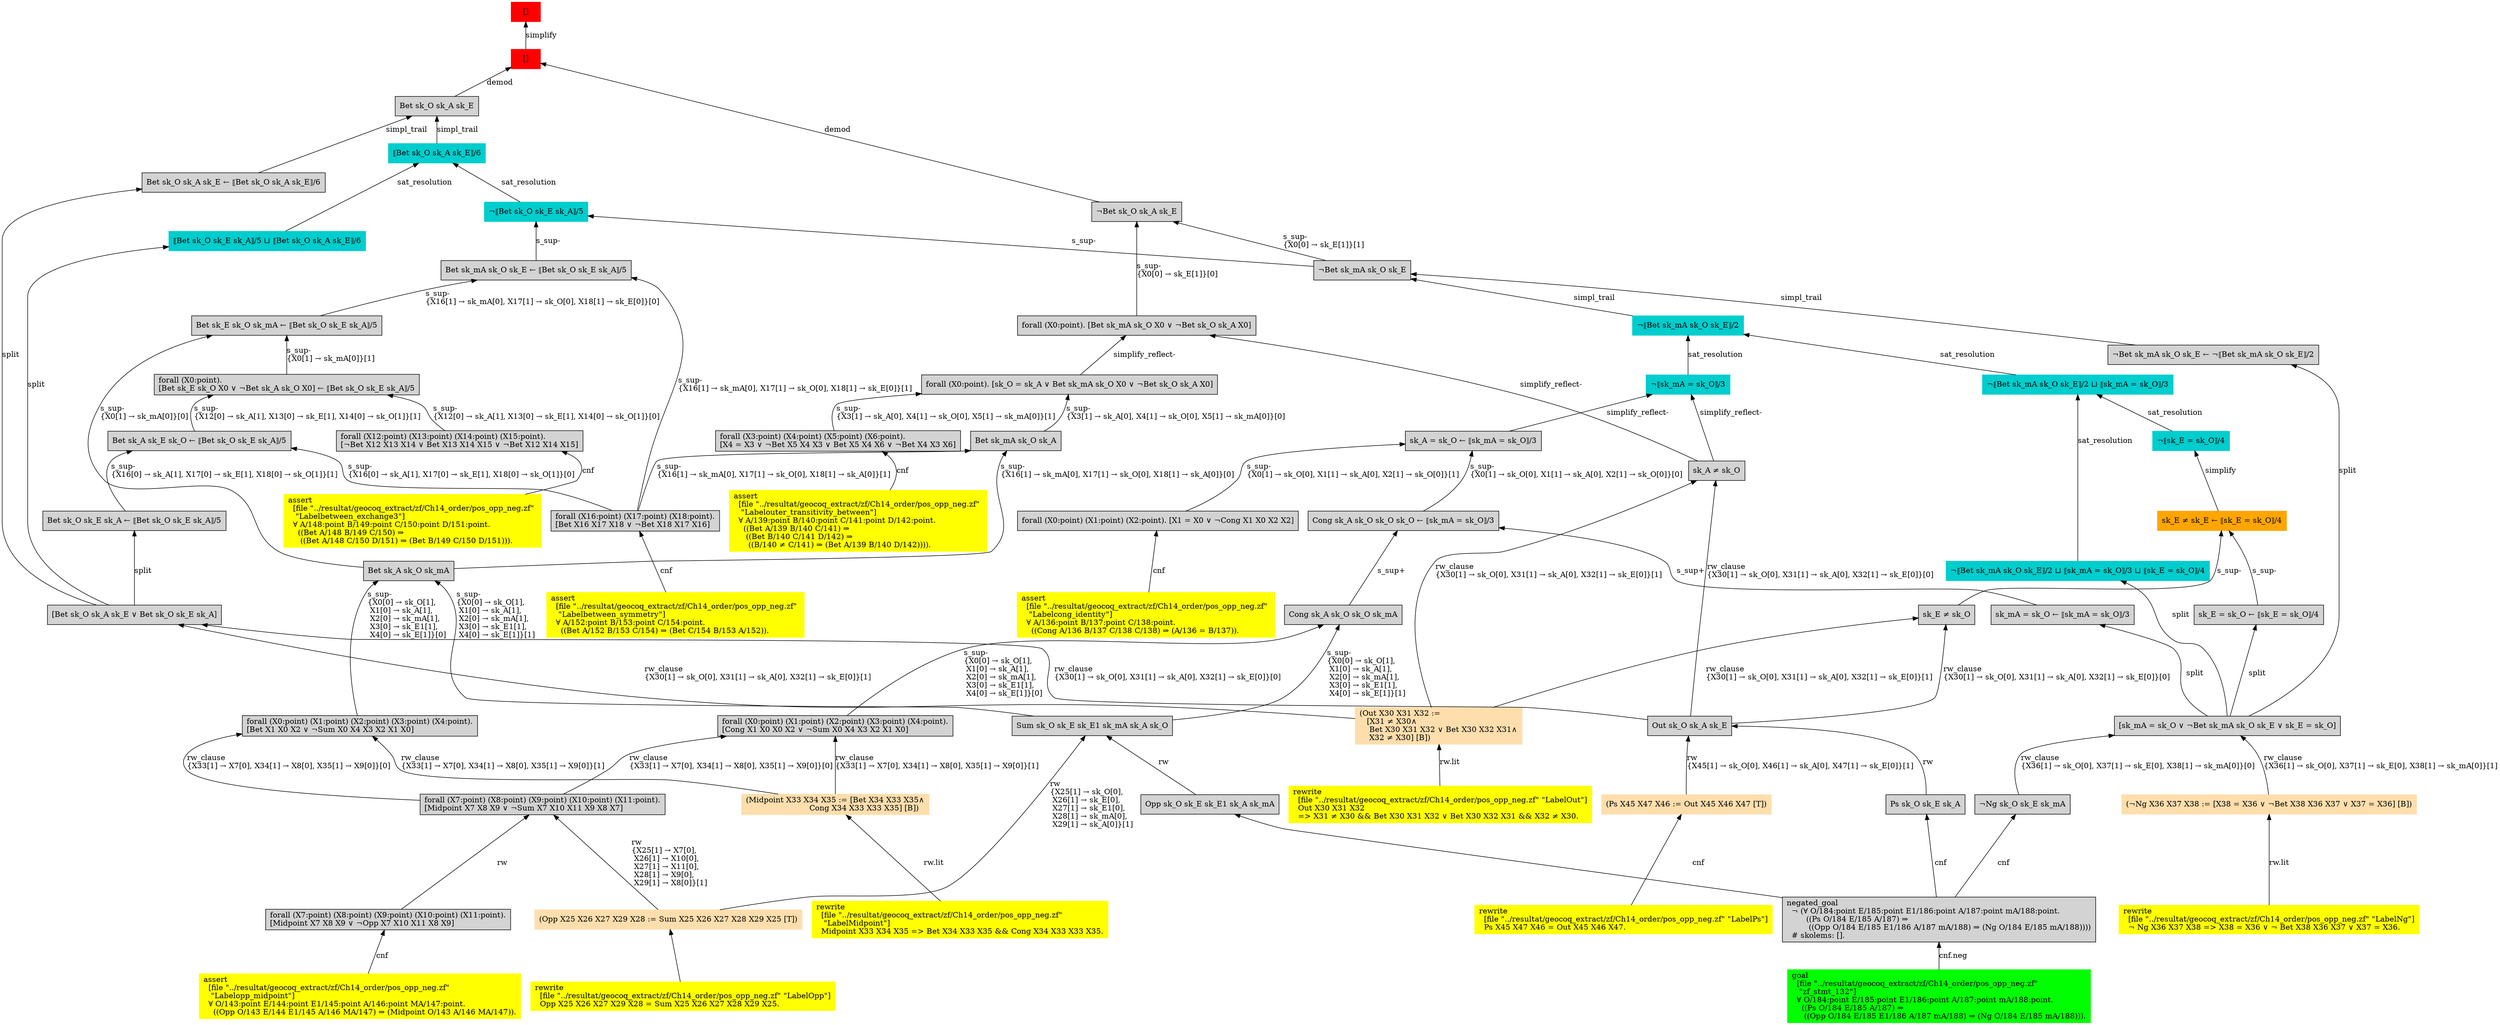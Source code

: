 digraph "unsat_graph" {
  vertex_0 [color=red, label="[]", shape=box, style=filled];
  vertex_0 -> vertex_1 [label="simplify", dir="back"];
  vertex_1 [color=red, label="[]", shape=box, style=filled];
  vertex_1 -> vertex_2 [label="demod", dir="back"];
  vertex_2 [shape=box, label="Bet sk_O sk_A sk_E\l", style=filled];
  vertex_2 -> vertex_3 [label="simpl_trail", dir="back"];
  vertex_3 [color=cyan3, shape=box, label="⟦Bet sk_O sk_A sk_E⟧/6\l", style=filled];
  vertex_3 -> vertex_4 [label="sat_resolution", dir="back"];
  vertex_4 [color=cyan3, shape=box, label="¬⟦Bet sk_O sk_E sk_A⟧/5\l", style=filled];
  vertex_4 -> vertex_5 [label="s_sup-\l", dir="back"];
  vertex_5 [shape=box, label="¬Bet sk_mA sk_O sk_E\l", style=filled];
  vertex_5 -> vertex_6 [label="simpl_trail", dir="back"];
  vertex_6 [color=cyan3, shape=box, label="¬⟦Bet sk_mA sk_O sk_E⟧/2\l", style=filled];
  vertex_6 -> vertex_7 [label="sat_resolution", dir="back"];
  vertex_7 [color=cyan3, shape=box, label="¬⟦sk_mA = sk_O⟧/3\l", style=filled];
  vertex_7 -> vertex_8 [label="simplify_reflect-", dir="back"];
  vertex_8 [shape=box, label="sk_A ≠ sk_O\l", style=filled];
  vertex_8 -> vertex_9 [label="rw_clause\l\{X30[1] → sk_O[0], X31[1] → sk_A[0], X32[1] → sk_E[0]\}[1]\l", dir="back"];
  vertex_9 [color=navajowhite, shape=box, label="(Out X30 X31 X32 :=\l   [X31 ≠ X30∧\l    Bet X30 X31 X32 ∨ Bet X30 X32 X31∧\l    X32 ≠ X30] [B])\l", style=filled];
  vertex_9 -> vertex_10 [label="rw.lit", dir="back"];
  vertex_10 [color=yellow, shape=box, label="rewrite\l  [file \"../resultat/geocoq_extract/zf/Ch14_order/pos_opp_neg.zf\" \"LabelOut\"]\l  Out X30 X31 X32\l  =\> X31 ≠ X30 && Bet X30 X31 X32 ∨ Bet X30 X32 X31 && X32 ≠ X30.\l", style=filled];
  vertex_8 -> vertex_11 [label="rw_clause\l\{X30[1] → sk_O[0], X31[1] → sk_A[0], X32[1] → sk_E[0]\}[0]\l", dir="back"];
  vertex_11 [shape=box, label="Out sk_O sk_A sk_E\l", style=filled];
  vertex_11 -> vertex_12 [label="rw\l\{X45[1] → sk_O[0], X46[1] → sk_A[0], X47[1] → sk_E[0]\}[1]\l", dir="back"];
  vertex_12 [color=navajowhite, shape=box, label="(Ps X45 X47 X46 := Out X45 X46 X47 [T])\l", style=filled];
  vertex_12 -> vertex_13 [label="", dir="back"];
  vertex_13 [color=yellow, shape=box, label="rewrite\l  [file \"../resultat/geocoq_extract/zf/Ch14_order/pos_opp_neg.zf\" \"LabelPs\"]\l  Ps X45 X47 X46 = Out X45 X46 X47.\l", style=filled];
  vertex_11 -> vertex_14 [label="rw", dir="back"];
  vertex_14 [shape=box, label="Ps sk_O sk_E sk_A\l", style=filled];
  vertex_14 -> vertex_15 [label="cnf", dir="back"];
  vertex_15 [shape=box, label="negated_goal\l  ¬ (∀ O/184:point E/185:point E1/186:point A/187:point mA/188:point.\l        ((Ps O/184 E/185 A/187) ⇒\l         ((Opp O/184 E/185 E1/186 A/187 mA/188) ⇒ (Ng O/184 E/185 mA/188))))\l  # skolems: [].\l", style=filled];
  vertex_15 -> vertex_16 [label="cnf.neg", dir="back"];
  vertex_16 [color=green, shape=box, label="goal\l  [file \"../resultat/geocoq_extract/zf/Ch14_order/pos_opp_neg.zf\" \l   \"zf_stmt_132\"]\l  ∀ O/184:point E/185:point E1/186:point A/187:point mA/188:point.\l    ((Ps O/184 E/185 A/187) ⇒\l     ((Opp O/184 E/185 E1/186 A/187 mA/188) ⇒ (Ng O/184 E/185 mA/188))).\l", style=filled];
  vertex_7 -> vertex_17 [label="simplify_reflect-", dir="back"];
  vertex_17 [shape=box, label="sk_A = sk_O ← ⟦sk_mA = sk_O⟧/3\l", style=filled];
  vertex_17 -> vertex_18 [label="s_sup-\l\{X0[1] → sk_O[0], X1[1] → sk_A[0], X2[1] → sk_O[0]\}[1]\l", dir="back"];
  vertex_18 [shape=box, label="forall (X0:point) (X1:point) (X2:point). [X1 = X0 ∨ ¬Cong X1 X0 X2 X2]\l", style=filled];
  vertex_18 -> vertex_19 [label="cnf", dir="back"];
  vertex_19 [color=yellow, shape=box, label="assert\l  [file \"../resultat/geocoq_extract/zf/Ch14_order/pos_opp_neg.zf\" \l   \"Labelcong_identity\"]\l  ∀ A/136:point B/137:point C/138:point.\l    ((Cong A/136 B/137 C/138 C/138) ⇒ (A/136 = B/137)).\l", style=filled];
  vertex_17 -> vertex_20 [label="s_sup-\l\{X0[1] → sk_O[0], X1[1] → sk_A[0], X2[1] → sk_O[0]\}[0]\l", dir="back"];
  vertex_20 [shape=box, label="Cong sk_A sk_O sk_O sk_O ← ⟦sk_mA = sk_O⟧/3\l", style=filled];
  vertex_20 -> vertex_21 [label="s_sup+\l", dir="back"];
  vertex_21 [shape=box, label="Cong sk_A sk_O sk_O sk_mA\l", style=filled];
  vertex_21 -> vertex_22 [label="s_sup-\l\{X0[0] → sk_O[1], \l X1[0] → sk_A[1], \l X2[0] → sk_mA[1], \l X3[0] → sk_E1[1], \l X4[0] → sk_E[1]\}[0]\l", dir="back"];
  vertex_22 [shape=box, label="forall (X0:point) (X1:point) (X2:point) (X3:point) (X4:point).\l[Cong X1 X0 X0 X2 ∨ ¬Sum X0 X4 X3 X2 X1 X0]\l", style=filled];
  vertex_22 -> vertex_23 [label="rw_clause\l\{X33[1] → X7[0], X34[1] → X8[0], X35[1] → X9[0]\}[1]\l", dir="back"];
  vertex_23 [color=navajowhite, shape=box, label="(Midpoint X33 X34 X35 := [Bet X34 X33 X35∧\l                          Cong X34 X33 X33 X35] [B])\l", style=filled];
  vertex_23 -> vertex_24 [label="rw.lit", dir="back"];
  vertex_24 [color=yellow, shape=box, label="rewrite\l  [file \"../resultat/geocoq_extract/zf/Ch14_order/pos_opp_neg.zf\" \l   \"LabelMidpoint\"]\l  Midpoint X33 X34 X35 =\> Bet X34 X33 X35 && Cong X34 X33 X33 X35.\l", style=filled];
  vertex_22 -> vertex_25 [label="rw_clause\l\{X33[1] → X7[0], X34[1] → X8[0], X35[1] → X9[0]\}[0]\l", dir="back"];
  vertex_25 [shape=box, label="forall (X7:point) (X8:point) (X9:point) (X10:point) (X11:point).\l[Midpoint X7 X8 X9 ∨ ¬Sum X7 X10 X11 X9 X8 X7]\l", style=filled];
  vertex_25 -> vertex_26 [label="rw\l\{X25[1] → X7[0], \l X26[1] → X10[0], \l X27[1] → X11[0], \l X28[1] → X9[0], \l X29[1] → X8[0]\}[1]\l", dir="back"];
  vertex_26 [color=navajowhite, shape=box, label="(Opp X25 X26 X27 X29 X28 := Sum X25 X26 X27 X28 X29 X25 [T])\l", style=filled];
  vertex_26 -> vertex_27 [label="", dir="back"];
  vertex_27 [color=yellow, shape=box, label="rewrite\l  [file \"../resultat/geocoq_extract/zf/Ch14_order/pos_opp_neg.zf\" \"LabelOpp\"]\l  Opp X25 X26 X27 X29 X28 = Sum X25 X26 X27 X28 X29 X25.\l", style=filled];
  vertex_25 -> vertex_28 [label="rw", dir="back"];
  vertex_28 [shape=box, label="forall (X7:point) (X8:point) (X9:point) (X10:point) (X11:point).\l[Midpoint X7 X8 X9 ∨ ¬Opp X7 X10 X11 X8 X9]\l", style=filled];
  vertex_28 -> vertex_29 [label="cnf", dir="back"];
  vertex_29 [color=yellow, shape=box, label="assert\l  [file \"../resultat/geocoq_extract/zf/Ch14_order/pos_opp_neg.zf\" \l   \"Labelopp_midpoint\"]\l  ∀ O/143:point E/144:point E1/145:point A/146:point MA/147:point.\l    ((Opp O/143 E/144 E1/145 A/146 MA/147) ⇒ (Midpoint O/143 A/146 MA/147)).\l", style=filled];
  vertex_21 -> vertex_30 [label="s_sup-\l\{X0[0] → sk_O[1], \l X1[0] → sk_A[1], \l X2[0] → sk_mA[1], \l X3[0] → sk_E1[1], \l X4[0] → sk_E[1]\}[1]\l", dir="back"];
  vertex_30 [shape=box, label="Sum sk_O sk_E sk_E1 sk_mA sk_A sk_O\l", style=filled];
  vertex_30 -> vertex_26 [label="rw\l\{X25[1] → sk_O[0], \l X26[1] → sk_E[0], \l X27[1] → sk_E1[0], \l X28[1] → sk_mA[0], \l X29[1] → sk_A[0]\}[1]\l", dir="back"];
  vertex_30 -> vertex_31 [label="rw", dir="back"];
  vertex_31 [shape=box, label="Opp sk_O sk_E sk_E1 sk_A sk_mA\l", style=filled];
  vertex_31 -> vertex_15 [label="cnf", dir="back"];
  vertex_20 -> vertex_32 [label="s_sup+\l", dir="back"];
  vertex_32 [shape=box, label="sk_mA = sk_O ← ⟦sk_mA = sk_O⟧/3\l", style=filled];
  vertex_32 -> vertex_33 [label="split", dir="back"];
  vertex_33 [shape=box, label="[sk_mA = sk_O ∨ ¬Bet sk_mA sk_O sk_E ∨ sk_E = sk_O]\l", style=filled];
  vertex_33 -> vertex_34 [label="rw_clause\l\{X36[1] → sk_O[0], X37[1] → sk_E[0], X38[1] → sk_mA[0]\}[1]\l", dir="back"];
  vertex_34 [color=navajowhite, shape=box, label="(¬Ng X36 X37 X38 := [X38 = X36 ∨ ¬Bet X38 X36 X37 ∨ X37 = X36] [B])\l", style=filled];
  vertex_34 -> vertex_35 [label="rw.lit", dir="back"];
  vertex_35 [color=yellow, shape=box, label="rewrite\l  [file \"../resultat/geocoq_extract/zf/Ch14_order/pos_opp_neg.zf\" \"LabelNg\"]\l  ¬ Ng X36 X37 X38 =\> X38 = X36 ∨ ¬ Bet X38 X36 X37 ∨ X37 = X36.\l", style=filled];
  vertex_33 -> vertex_36 [label="rw_clause\l\{X36[1] → sk_O[0], X37[1] → sk_E[0], X38[1] → sk_mA[0]\}[0]\l", dir="back"];
  vertex_36 [shape=box, label="¬Ng sk_O sk_E sk_mA\l", style=filled];
  vertex_36 -> vertex_15 [label="cnf", dir="back"];
  vertex_6 -> vertex_37 [label="sat_resolution", dir="back"];
  vertex_37 [color=cyan3, shape=box, label="¬⟦Bet sk_mA sk_O sk_E⟧/2 ⊔ ⟦sk_mA = sk_O⟧/3\l", style=filled];
  vertex_37 -> vertex_38 [label="sat_resolution", dir="back"];
  vertex_38 [color=cyan3, shape=box, label="¬⟦sk_E = sk_O⟧/4\l", style=filled];
  vertex_38 -> vertex_39 [label="simplify", dir="back"];
  vertex_39 [color=orange, shape=box, label="sk_E ≠ sk_E ← ⟦sk_E = sk_O⟧/4\l", style=filled];
  vertex_39 -> vertex_40 [label="s_sup-\l", dir="back"];
  vertex_40 [shape=box, label="sk_E ≠ sk_O\l", style=filled];
  vertex_40 -> vertex_9 [label="rw_clause\l\{X30[1] → sk_O[0], X31[1] → sk_A[0], X32[1] → sk_E[0]\}[1]\l", dir="back"];
  vertex_40 -> vertex_11 [label="rw_clause\l\{X30[1] → sk_O[0], X31[1] → sk_A[0], X32[1] → sk_E[0]\}[0]\l", dir="back"];
  vertex_39 -> vertex_41 [label="s_sup-\l", dir="back"];
  vertex_41 [shape=box, label="sk_E = sk_O ← ⟦sk_E = sk_O⟧/4\l", style=filled];
  vertex_41 -> vertex_33 [label="split", dir="back"];
  vertex_37 -> vertex_42 [label="sat_resolution", dir="back"];
  vertex_42 [color=cyan3, shape=box, label="¬⟦Bet sk_mA sk_O sk_E⟧/2 ⊔ ⟦sk_mA = sk_O⟧/3 ⊔ ⟦sk_E = sk_O⟧/4\l", style=filled];
  vertex_42 -> vertex_33 [label="split", dir="back"];
  vertex_5 -> vertex_43 [label="simpl_trail", dir="back"];
  vertex_43 [shape=box, label="¬Bet sk_mA sk_O sk_E ← ¬⟦Bet sk_mA sk_O sk_E⟧/2\l", style=filled];
  vertex_43 -> vertex_33 [label="split", dir="back"];
  vertex_4 -> vertex_44 [label="s_sup-\l", dir="back"];
  vertex_44 [shape=box, label="Bet sk_mA sk_O sk_E ← ⟦Bet sk_O sk_E sk_A⟧/5\l", style=filled];
  vertex_44 -> vertex_45 [label="s_sup-\l\{X16[1] → sk_mA[0], X17[1] → sk_O[0], X18[1] → sk_E[0]\}[1]\l", dir="back"];
  vertex_45 [shape=box, label="forall (X16:point) (X17:point) (X18:point).\l[Bet X16 X17 X18 ∨ ¬Bet X18 X17 X16]\l", style=filled];
  vertex_45 -> vertex_46 [label="cnf", dir="back"];
  vertex_46 [color=yellow, shape=box, label="assert\l  [file \"../resultat/geocoq_extract/zf/Ch14_order/pos_opp_neg.zf\" \l   \"Labelbetween_symmetry\"]\l  ∀ A/152:point B/153:point C/154:point.\l    ((Bet A/152 B/153 C/154) ⇒ (Bet C/154 B/153 A/152)).\l", style=filled];
  vertex_44 -> vertex_47 [label="s_sup-\l\{X16[1] → sk_mA[0], X17[1] → sk_O[0], X18[1] → sk_E[0]\}[0]\l", dir="back"];
  vertex_47 [shape=box, label="Bet sk_E sk_O sk_mA ← ⟦Bet sk_O sk_E sk_A⟧/5\l", style=filled];
  vertex_47 -> vertex_48 [label="s_sup-\l\{X0[1] → sk_mA[0]\}[1]\l", dir="back"];
  vertex_48 [shape=box, label="forall (X0:point).\l[Bet sk_E sk_O X0 ∨ ¬Bet sk_A sk_O X0] ← ⟦Bet sk_O sk_E sk_A⟧/5\l", style=filled];
  vertex_48 -> vertex_49 [label="s_sup-\l\{X12[0] → sk_A[1], X13[0] → sk_E[1], X14[0] → sk_O[1]\}[0]\l", dir="back"];
  vertex_49 [shape=box, label="forall (X12:point) (X13:point) (X14:point) (X15:point).\l[¬Bet X12 X13 X14 ∨ Bet X13 X14 X15 ∨ ¬Bet X12 X14 X15]\l", style=filled];
  vertex_49 -> vertex_50 [label="cnf", dir="back"];
  vertex_50 [color=yellow, shape=box, label="assert\l  [file \"../resultat/geocoq_extract/zf/Ch14_order/pos_opp_neg.zf\" \l   \"Labelbetween_exchange3\"]\l  ∀ A/148:point B/149:point C/150:point D/151:point.\l    ((Bet A/148 B/149 C/150) ⇒\l     ((Bet A/148 C/150 D/151) ⇒ (Bet B/149 C/150 D/151))).\l", style=filled];
  vertex_48 -> vertex_51 [label="s_sup-\l\{X12[0] → sk_A[1], X13[0] → sk_E[1], X14[0] → sk_O[1]\}[1]\l", dir="back"];
  vertex_51 [shape=box, label="Bet sk_A sk_E sk_O ← ⟦Bet sk_O sk_E sk_A⟧/5\l", style=filled];
  vertex_51 -> vertex_45 [label="s_sup-\l\{X16[0] → sk_A[1], X17[0] → sk_E[1], X18[0] → sk_O[1]\}[0]\l", dir="back"];
  vertex_51 -> vertex_52 [label="s_sup-\l\{X16[0] → sk_A[1], X17[0] → sk_E[1], X18[0] → sk_O[1]\}[1]\l", dir="back"];
  vertex_52 [shape=box, label="Bet sk_O sk_E sk_A ← ⟦Bet sk_O sk_E sk_A⟧/5\l", style=filled];
  vertex_52 -> vertex_53 [label="split", dir="back"];
  vertex_53 [shape=box, label="[Bet sk_O sk_A sk_E ∨ Bet sk_O sk_E sk_A]\l", style=filled];
  vertex_53 -> vertex_9 [label="rw_clause\l\{X30[1] → sk_O[0], X31[1] → sk_A[0], X32[1] → sk_E[0]\}[1]\l", dir="back"];
  vertex_53 -> vertex_11 [label="rw_clause\l\{X30[1] → sk_O[0], X31[1] → sk_A[0], X32[1] → sk_E[0]\}[0]\l", dir="back"];
  vertex_47 -> vertex_54 [label="s_sup-\l\{X0[1] → sk_mA[0]\}[0]\l", dir="back"];
  vertex_54 [shape=box, label="Bet sk_A sk_O sk_mA\l", style=filled];
  vertex_54 -> vertex_55 [label="s_sup-\l\{X0[0] → sk_O[1], \l X1[0] → sk_A[1], \l X2[0] → sk_mA[1], \l X3[0] → sk_E1[1], \l X4[0] → sk_E[1]\}[0]\l", dir="back"];
  vertex_55 [shape=box, label="forall (X0:point) (X1:point) (X2:point) (X3:point) (X4:point).\l[Bet X1 X0 X2 ∨ ¬Sum X0 X4 X3 X2 X1 X0]\l", style=filled];
  vertex_55 -> vertex_23 [label="rw_clause\l\{X33[1] → X7[0], X34[1] → X8[0], X35[1] → X9[0]\}[1]\l", dir="back"];
  vertex_55 -> vertex_25 [label="rw_clause\l\{X33[1] → X7[0], X34[1] → X8[0], X35[1] → X9[0]\}[0]\l", dir="back"];
  vertex_54 -> vertex_30 [label="s_sup-\l\{X0[0] → sk_O[1], \l X1[0] → sk_A[1], \l X2[0] → sk_mA[1], \l X3[0] → sk_E1[1], \l X4[0] → sk_E[1]\}[1]\l", dir="back"];
  vertex_3 -> vertex_56 [label="sat_resolution", dir="back"];
  vertex_56 [color=cyan3, shape=box, label="⟦Bet sk_O sk_E sk_A⟧/5 ⊔ ⟦Bet sk_O sk_A sk_E⟧/6\l", style=filled];
  vertex_56 -> vertex_53 [label="split", dir="back"];
  vertex_2 -> vertex_57 [label="simpl_trail", dir="back"];
  vertex_57 [shape=box, label="Bet sk_O sk_A sk_E ← ⟦Bet sk_O sk_A sk_E⟧/6\l", style=filled];
  vertex_57 -> vertex_53 [label="split", dir="back"];
  vertex_1 -> vertex_58 [label="demod", dir="back"];
  vertex_58 [shape=box, label="¬Bet sk_O sk_A sk_E\l", style=filled];
  vertex_58 -> vertex_5 [label="s_sup-\l\{X0[0] → sk_E[1]\}[1]\l", dir="back"];
  vertex_58 -> vertex_59 [label="s_sup-\l\{X0[0] → sk_E[1]\}[0]\l", dir="back"];
  vertex_59 [shape=box, label="forall (X0:point). [Bet sk_mA sk_O X0 ∨ ¬Bet sk_O sk_A X0]\l", style=filled];
  vertex_59 -> vertex_8 [label="simplify_reflect-", dir="back"];
  vertex_59 -> vertex_60 [label="simplify_reflect-", dir="back"];
  vertex_60 [shape=box, label="forall (X0:point). [sk_O = sk_A ∨ Bet sk_mA sk_O X0 ∨ ¬Bet sk_O sk_A X0]\l", style=filled];
  vertex_60 -> vertex_61 [label="s_sup-\l\{X3[1] → sk_A[0], X4[1] → sk_O[0], X5[1] → sk_mA[0]\}[1]\l", dir="back"];
  vertex_61 [shape=box, label="forall (X3:point) (X4:point) (X5:point) (X6:point).\l[X4 = X3 ∨ ¬Bet X5 X4 X3 ∨ Bet X5 X4 X6 ∨ ¬Bet X4 X3 X6]\l", style=filled];
  vertex_61 -> vertex_62 [label="cnf", dir="back"];
  vertex_62 [color=yellow, shape=box, label="assert\l  [file \"../resultat/geocoq_extract/zf/Ch14_order/pos_opp_neg.zf\" \l   \"Labelouter_transitivity_between\"]\l  ∀ A/139:point B/140:point C/141:point D/142:point.\l    ((Bet A/139 B/140 C/141) ⇒\l     ((Bet B/140 C/141 D/142) ⇒\l      ((B/140 ≠ C/141) ⇒ (Bet A/139 B/140 D/142)))).\l", style=filled];
  vertex_60 -> vertex_63 [label="s_sup-\l\{X3[1] → sk_A[0], X4[1] → sk_O[0], X5[1] → sk_mA[0]\}[0]\l", dir="back"];
  vertex_63 [shape=box, label="Bet sk_mA sk_O sk_A\l", style=filled];
  vertex_63 -> vertex_45 [label="s_sup-\l\{X16[1] → sk_mA[0], X17[1] → sk_O[0], X18[1] → sk_A[0]\}[1]\l", dir="back"];
  vertex_63 -> vertex_54 [label="s_sup-\l\{X16[1] → sk_mA[0], X17[1] → sk_O[0], X18[1] → sk_A[0]\}[0]\l", dir="back"];
  }


